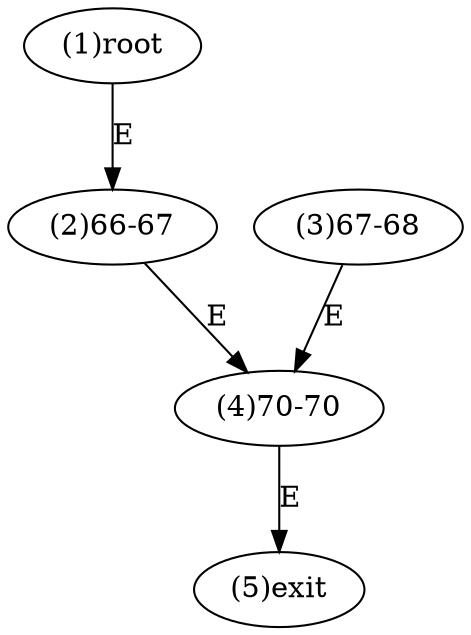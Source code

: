 digraph "" { 
1[ label="(1)root"];
2[ label="(2)66-67"];
3[ label="(3)67-68"];
4[ label="(4)70-70"];
5[ label="(5)exit"];
1->2[ label="E"];
2->4[ label="E"];
3->4[ label="E"];
4->5[ label="E"];
}